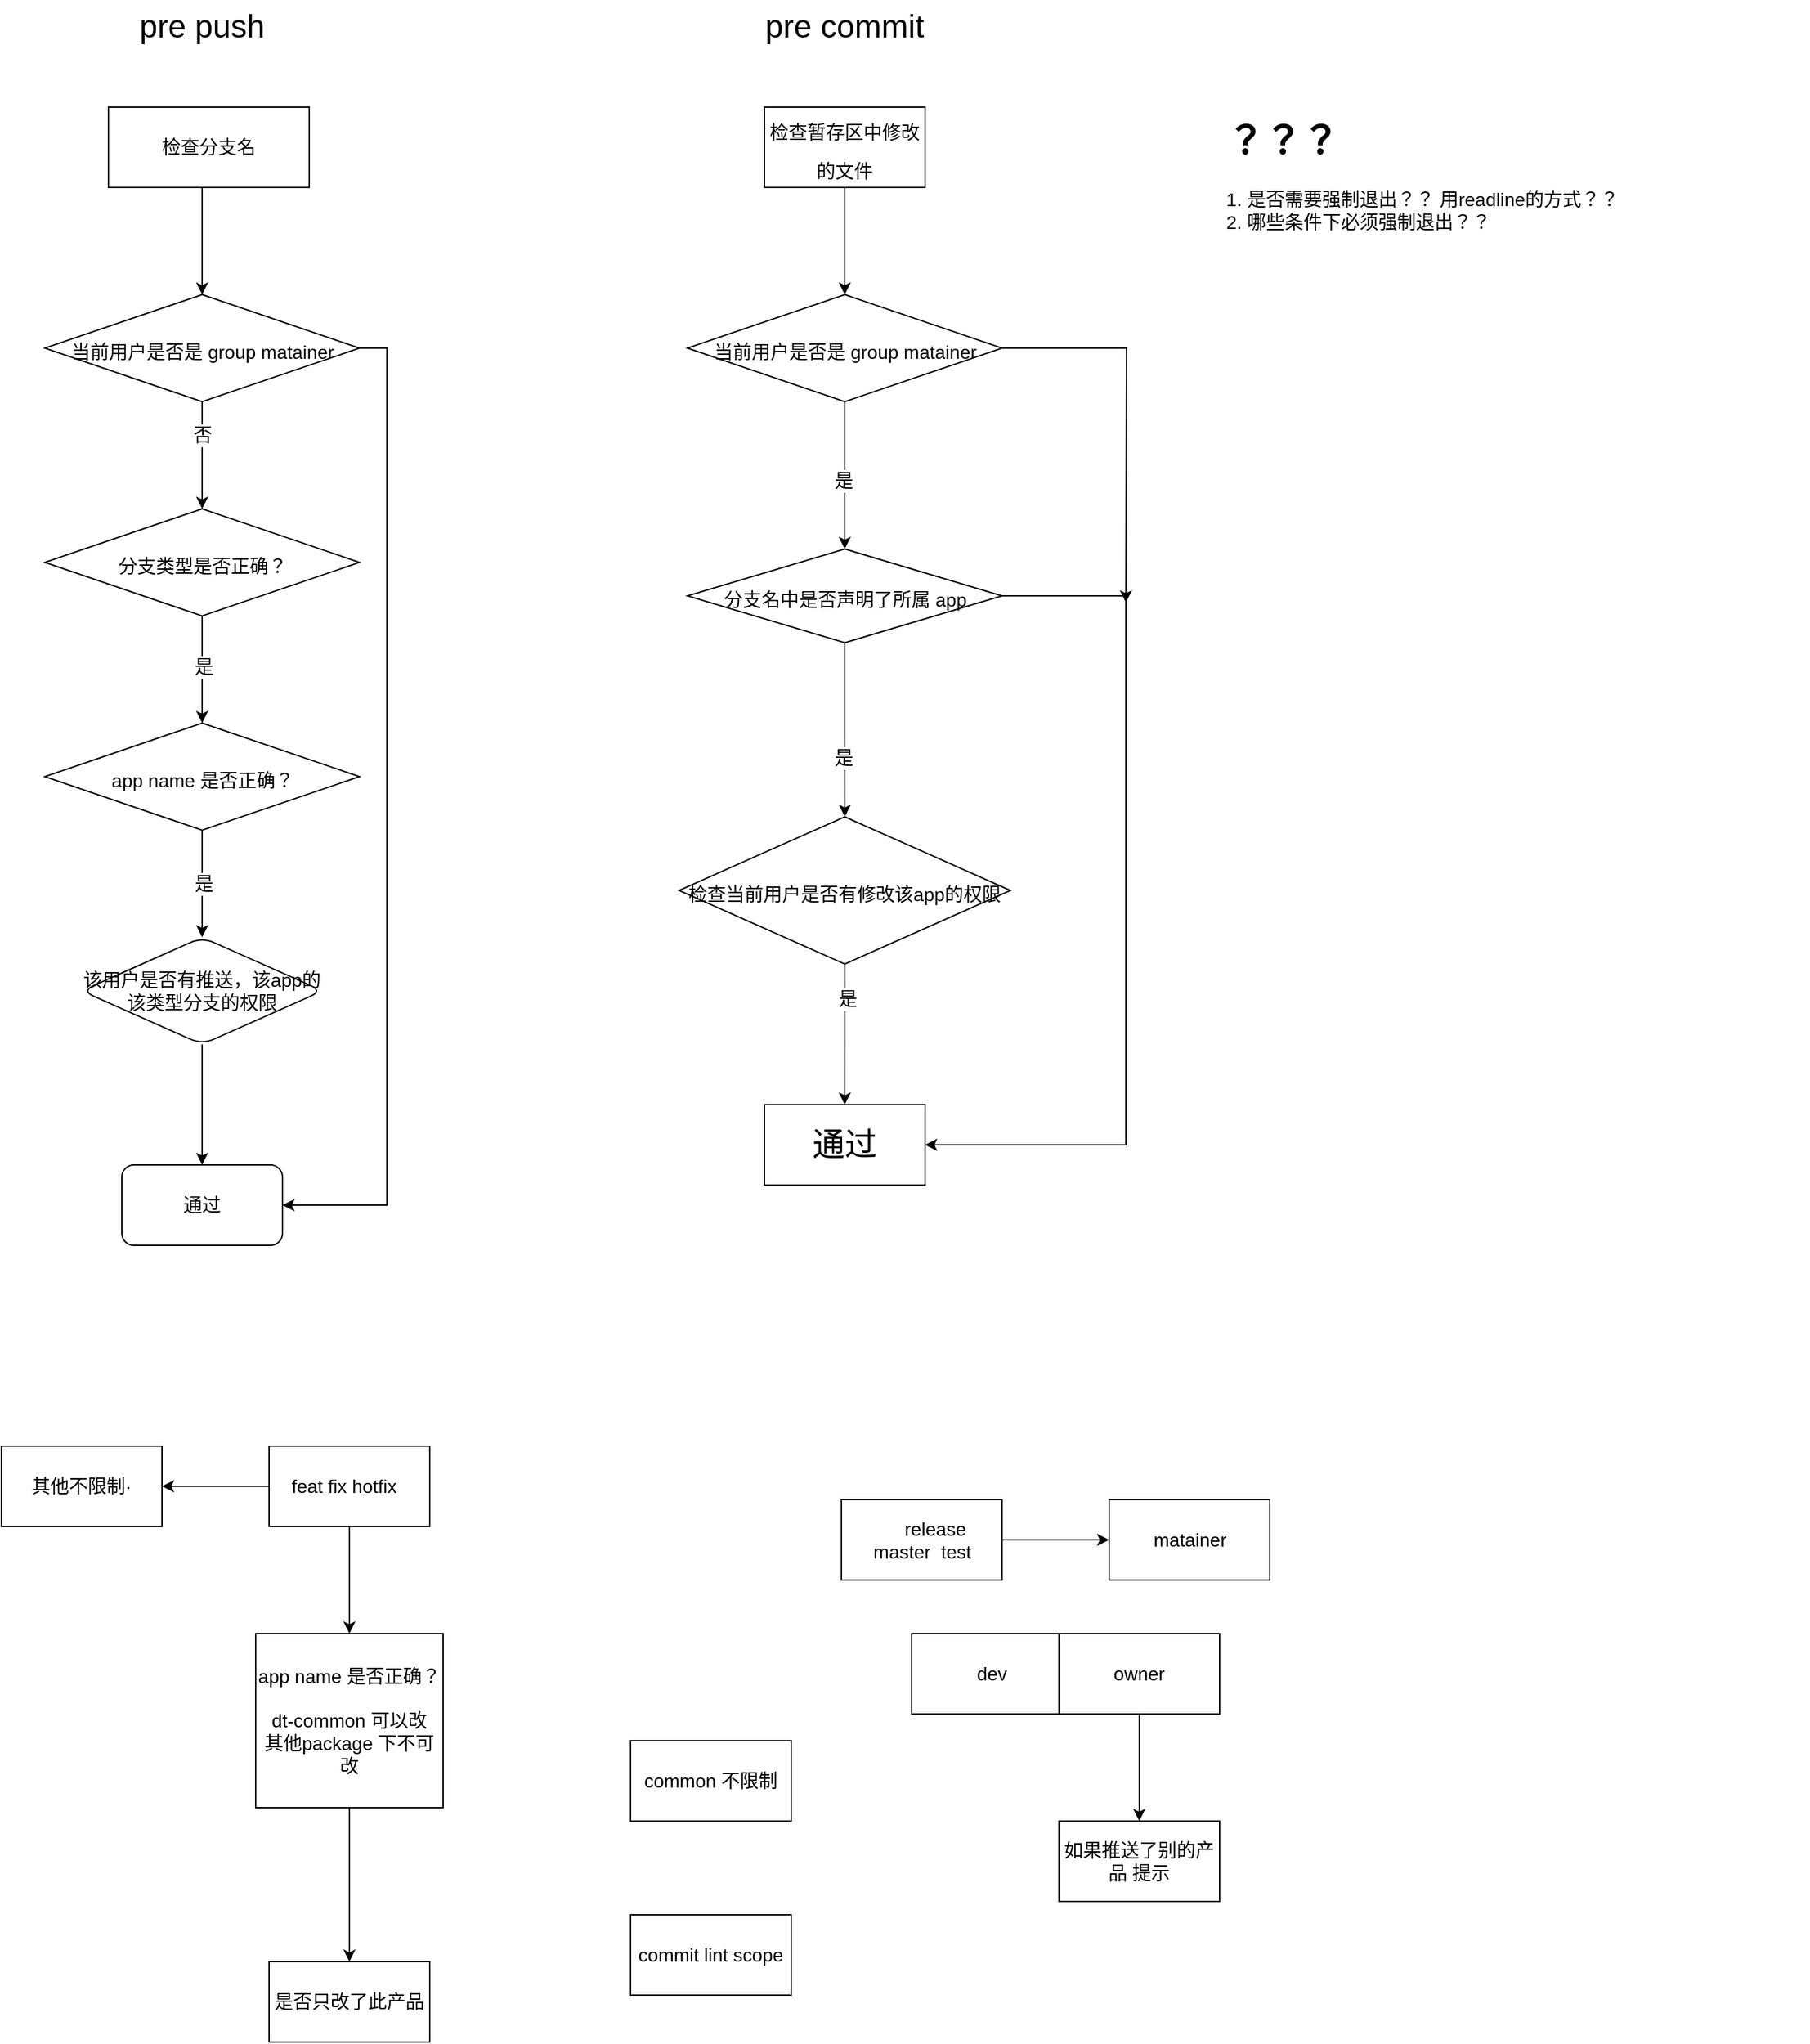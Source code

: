 <mxfile version="16.0.2" type="device"><diagram id="ONp-gu_ZrbFEB07CaUsN" name="第 1 页"><mxGraphModel dx="1186" dy="672" grid="1" gridSize="10" guides="1" tooltips="1" connect="1" arrows="1" fold="1" page="1" pageScale="1" pageWidth="1169" pageHeight="1654" math="0" shadow="0"><root><mxCell id="0"/><mxCell id="1" parent="0"/><mxCell id="fOLJIGfRf8mkVfYz969w-5" value="" style="edgeStyle=orthogonalEdgeStyle;rounded=0;orthogonalLoop=1;jettySize=auto;html=1;fontSize=24;" edge="1" parent="1"><mxGeometry relative="1" as="geometry"><mxPoint x="160" y="180" as="sourcePoint"/><mxPoint x="160" y="260" as="targetPoint"/></mxGeometry></mxCell><mxCell id="fOLJIGfRf8mkVfYz969w-2" value="&lt;font style=&quot;font-size: 24px&quot;&gt;pre push&lt;/font&gt;" style="text;html=1;strokeColor=none;fillColor=none;align=center;verticalAlign=middle;whiteSpace=wrap;rounded=0;" vertex="1" parent="1"><mxGeometry x="80" y="40" width="160" height="40" as="geometry"/></mxCell><mxCell id="fOLJIGfRf8mkVfYz969w-8" value="" style="edgeStyle=orthogonalEdgeStyle;rounded=0;orthogonalLoop=1;jettySize=auto;html=1;fontSize=14;" edge="1" parent="1" source="fOLJIGfRf8mkVfYz969w-6" target="fOLJIGfRf8mkVfYz969w-7"><mxGeometry relative="1" as="geometry"/></mxCell><mxCell id="fOLJIGfRf8mkVfYz969w-9" value="否" style="edgeLabel;html=1;align=center;verticalAlign=middle;resizable=0;points=[];fontSize=14;" vertex="1" connectable="0" parent="fOLJIGfRf8mkVfYz969w-8"><mxGeometry x="-0.375" relative="1" as="geometry"><mxPoint as="offset"/></mxGeometry></mxCell><mxCell id="fOLJIGfRf8mkVfYz969w-19" value="" style="edgeStyle=orthogonalEdgeStyle;rounded=0;orthogonalLoop=1;jettySize=auto;html=1;fontSize=14;entryX=1;entryY=0.5;entryDx=0;entryDy=0;" edge="1" parent="1" source="fOLJIGfRf8mkVfYz969w-6" target="fOLJIGfRf8mkVfYz969w-29"><mxGeometry relative="1" as="geometry"><mxPoint x="220" y="880" as="targetPoint"/><Array as="points"><mxPoint x="298" y="300"/><mxPoint x="298" y="940"/></Array></mxGeometry></mxCell><mxCell id="fOLJIGfRf8mkVfYz969w-6" value="&lt;font style=&quot;font-size: 14px&quot;&gt;当前用户是否是 group matainer&lt;/font&gt;" style="rhombus;whiteSpace=wrap;html=1;fontSize=24;" vertex="1" parent="1"><mxGeometry x="42.5" y="260" width="235" height="80" as="geometry"/></mxCell><mxCell id="fOLJIGfRf8mkVfYz969w-11" value="" style="edgeStyle=orthogonalEdgeStyle;rounded=0;orthogonalLoop=1;jettySize=auto;html=1;fontSize=14;" edge="1" parent="1" source="fOLJIGfRf8mkVfYz969w-7" target="fOLJIGfRf8mkVfYz969w-10"><mxGeometry relative="1" as="geometry"/></mxCell><mxCell id="fOLJIGfRf8mkVfYz969w-12" value="是" style="edgeLabel;html=1;align=center;verticalAlign=middle;resizable=0;points=[];fontSize=14;" vertex="1" connectable="0" parent="fOLJIGfRf8mkVfYz969w-11"><mxGeometry x="-0.05" y="1" relative="1" as="geometry"><mxPoint as="offset"/></mxGeometry></mxCell><mxCell id="fOLJIGfRf8mkVfYz969w-7" value="&lt;font style=&quot;font-size: 14px&quot;&gt;分支类型是否正确？&lt;/font&gt;" style="rhombus;whiteSpace=wrap;html=1;fontSize=24;" vertex="1" parent="1"><mxGeometry x="42.5" y="420" width="235" height="80" as="geometry"/></mxCell><mxCell id="fOLJIGfRf8mkVfYz969w-14" value="是" style="edgeStyle=orthogonalEdgeStyle;rounded=0;orthogonalLoop=1;jettySize=auto;html=1;fontSize=14;" edge="1" parent="1" source="fOLJIGfRf8mkVfYz969w-10"><mxGeometry relative="1" as="geometry"><mxPoint x="160" y="740" as="targetPoint"/></mxGeometry></mxCell><mxCell id="fOLJIGfRf8mkVfYz969w-10" value="&lt;span style=&quot;font-size: 14px&quot;&gt;app name 是否正确？&lt;/span&gt;" style="rhombus;whiteSpace=wrap;html=1;fontSize=24;" vertex="1" parent="1"><mxGeometry x="42.5" y="580" width="235" height="80" as="geometry"/></mxCell><mxCell id="fOLJIGfRf8mkVfYz969w-23" value="检查分支名" style="whiteSpace=wrap;html=1;fontSize=14;" vertex="1" parent="1"><mxGeometry x="90" y="120" width="150" height="60" as="geometry"/></mxCell><mxCell id="fOLJIGfRf8mkVfYz969w-30" value="" style="edgeStyle=orthogonalEdgeStyle;rounded=0;orthogonalLoop=1;jettySize=auto;html=1;fontSize=14;" edge="1" parent="1" source="fOLJIGfRf8mkVfYz969w-24" target="fOLJIGfRf8mkVfYz969w-29"><mxGeometry relative="1" as="geometry"/></mxCell><mxCell id="fOLJIGfRf8mkVfYz969w-24" value="该用户是否有推送，该app的该类型分支的权限" style="rhombus;whiteSpace=wrap;html=1;fontSize=14;rounded=1;" vertex="1" parent="1"><mxGeometry x="70" y="740" width="180" height="80" as="geometry"/></mxCell><mxCell id="fOLJIGfRf8mkVfYz969w-29" value="通过" style="whiteSpace=wrap;html=1;fontSize=14;rounded=1;" vertex="1" parent="1"><mxGeometry x="100" y="910" width="120" height="60" as="geometry"/></mxCell><mxCell id="fOLJIGfRf8mkVfYz969w-32" value="&lt;font style=&quot;font-size: 24px&quot;&gt;pre commit&lt;/font&gt;" style="text;html=1;strokeColor=none;fillColor=none;align=center;verticalAlign=middle;whiteSpace=wrap;rounded=0;" vertex="1" parent="1"><mxGeometry x="560" y="40" width="160" height="40" as="geometry"/></mxCell><mxCell id="fOLJIGfRf8mkVfYz969w-35" value="" style="edgeStyle=orthogonalEdgeStyle;rounded=0;orthogonalLoop=1;jettySize=auto;html=1;fontSize=14;" edge="1" parent="1" source="fOLJIGfRf8mkVfYz969w-33"><mxGeometry relative="1" as="geometry"><mxPoint x="640" y="260" as="targetPoint"/></mxGeometry></mxCell><mxCell id="fOLJIGfRf8mkVfYz969w-33" value="&lt;font style=&quot;font-size: 14px&quot;&gt;检查暂存区中修改的文件&lt;/font&gt;" style="whiteSpace=wrap;html=1;fontSize=24;" vertex="1" parent="1"><mxGeometry x="580" y="120" width="120" height="60" as="geometry"/></mxCell><mxCell id="fOLJIGfRf8mkVfYz969w-62" value="" style="edgeStyle=orthogonalEdgeStyle;rounded=0;orthogonalLoop=1;jettySize=auto;html=1;fontSize=14;" edge="1" parent="1" source="fOLJIGfRf8mkVfYz969w-37"><mxGeometry relative="1" as="geometry"><mxPoint x="850" y="490" as="targetPoint"/></mxGeometry></mxCell><mxCell id="fOLJIGfRf8mkVfYz969w-37" value="&lt;font style=&quot;font-size: 14px&quot;&gt;当前用户是否是 group matainer&lt;/font&gt;" style="rhombus;whiteSpace=wrap;html=1;fontSize=24;" vertex="1" parent="1"><mxGeometry x="522.5" y="260" width="235" height="80" as="geometry"/></mxCell><mxCell id="fOLJIGfRf8mkVfYz969w-45" value="" style="edgeStyle=orthogonalEdgeStyle;rounded=0;orthogonalLoop=1;jettySize=auto;html=1;fontSize=14;exitX=0.5;exitY=1;exitDx=0;exitDy=0;" edge="1" parent="1" source="fOLJIGfRf8mkVfYz969w-37" target="fOLJIGfRf8mkVfYz969w-44"><mxGeometry relative="1" as="geometry"><mxPoint x="632.88" y="410" as="sourcePoint"/></mxGeometry></mxCell><mxCell id="fOLJIGfRf8mkVfYz969w-46" value="是" style="edgeLabel;html=1;align=center;verticalAlign=middle;resizable=0;points=[];fontSize=14;" vertex="1" connectable="0" parent="fOLJIGfRf8mkVfYz969w-45"><mxGeometry x="0.075" y="-1" relative="1" as="geometry"><mxPoint as="offset"/></mxGeometry></mxCell><mxCell id="fOLJIGfRf8mkVfYz969w-48" value="" style="edgeStyle=orthogonalEdgeStyle;rounded=0;orthogonalLoop=1;jettySize=auto;html=1;fontSize=14;" edge="1" parent="1" source="fOLJIGfRf8mkVfYz969w-44" target="fOLJIGfRf8mkVfYz969w-47"><mxGeometry relative="1" as="geometry"/></mxCell><mxCell id="fOLJIGfRf8mkVfYz969w-54" value="是" style="edgeLabel;html=1;align=center;verticalAlign=middle;resizable=0;points=[];fontSize=14;" vertex="1" connectable="0" parent="fOLJIGfRf8mkVfYz969w-48"><mxGeometry x="0.325" y="-1" relative="1" as="geometry"><mxPoint as="offset"/></mxGeometry></mxCell><mxCell id="fOLJIGfRf8mkVfYz969w-60" value="" style="edgeStyle=orthogonalEdgeStyle;rounded=0;orthogonalLoop=1;jettySize=auto;html=1;fontSize=14;entryX=1;entryY=0.5;entryDx=0;entryDy=0;exitX=1;exitY=0.5;exitDx=0;exitDy=0;" edge="1" parent="1" source="fOLJIGfRf8mkVfYz969w-44" target="fOLJIGfRf8mkVfYz969w-51"><mxGeometry relative="1" as="geometry"><mxPoint x="880" y="850" as="targetPoint"/><Array as="points"><mxPoint x="850" y="485"/><mxPoint x="850" y="895"/></Array></mxGeometry></mxCell><mxCell id="fOLJIGfRf8mkVfYz969w-44" value="&lt;span style=&quot;font-size: 14px&quot;&gt;分支名中是否声明了所属 app&lt;/span&gt;" style="rhombus;whiteSpace=wrap;html=1;fontSize=24;" vertex="1" parent="1"><mxGeometry x="522.5" y="450" width="235" height="70" as="geometry"/></mxCell><mxCell id="fOLJIGfRf8mkVfYz969w-52" value="" style="edgeStyle=orthogonalEdgeStyle;rounded=0;orthogonalLoop=1;jettySize=auto;html=1;fontSize=14;" edge="1" parent="1" source="fOLJIGfRf8mkVfYz969w-47" target="fOLJIGfRf8mkVfYz969w-51"><mxGeometry relative="1" as="geometry"/></mxCell><mxCell id="fOLJIGfRf8mkVfYz969w-53" value="是" style="edgeLabel;html=1;align=center;verticalAlign=middle;resizable=0;points=[];fontSize=14;" vertex="1" connectable="0" parent="fOLJIGfRf8mkVfYz969w-52"><mxGeometry x="-0.505" y="2" relative="1" as="geometry"><mxPoint as="offset"/></mxGeometry></mxCell><mxCell id="fOLJIGfRf8mkVfYz969w-47" value="&lt;span style=&quot;font-size: 14px&quot;&gt;检查当前用户是否有修改该app的权限&lt;/span&gt;" style="rhombus;whiteSpace=wrap;html=1;fontSize=24;" vertex="1" parent="1"><mxGeometry x="516.25" y="650" width="247.5" height="110" as="geometry"/></mxCell><mxCell id="fOLJIGfRf8mkVfYz969w-51" value="通过" style="whiteSpace=wrap;html=1;fontSize=24;" vertex="1" parent="1"><mxGeometry x="580" y="865" width="120" height="60" as="geometry"/></mxCell><mxCell id="fOLJIGfRf8mkVfYz969w-66" value="&lt;h1&gt;？？？&lt;/h1&gt;&lt;div&gt;1. 是否需要强制退出？？ 用readline的方式？？&lt;/div&gt;&lt;div&gt;2. 哪些条件下必须强制退出？？&lt;/div&gt;&lt;div&gt;&lt;br&gt;&lt;/div&gt;" style="text;html=1;strokeColor=none;fillColor=none;spacing=5;spacingTop=-20;whiteSpace=wrap;overflow=hidden;rounded=0;fontSize=14;" vertex="1" parent="1"><mxGeometry x="920" y="120" width="440" height="220" as="geometry"/></mxCell><mxCell id="fOLJIGfRf8mkVfYz969w-76" value="" style="edgeStyle=orthogonalEdgeStyle;rounded=0;orthogonalLoop=1;jettySize=auto;html=1;fontSize=14;" edge="1" parent="1" source="fOLJIGfRf8mkVfYz969w-74" target="fOLJIGfRf8mkVfYz969w-75"><mxGeometry relative="1" as="geometry"/></mxCell><mxCell id="fOLJIGfRf8mkVfYz969w-80" value="" style="edgeStyle=orthogonalEdgeStyle;rounded=0;orthogonalLoop=1;jettySize=auto;html=1;fontSize=14;" edge="1" parent="1" source="fOLJIGfRf8mkVfYz969w-74" target="fOLJIGfRf8mkVfYz969w-79"><mxGeometry relative="1" as="geometry"/></mxCell><mxCell id="fOLJIGfRf8mkVfYz969w-74" value="feat fix hotfix&amp;nbsp;&amp;nbsp;" style="whiteSpace=wrap;html=1;fontSize=14;" vertex="1" parent="1"><mxGeometry x="210" y="1120" width="120" height="60" as="geometry"/></mxCell><mxCell id="fOLJIGfRf8mkVfYz969w-78" value="" style="edgeStyle=orthogonalEdgeStyle;rounded=0;orthogonalLoop=1;jettySize=auto;html=1;fontSize=14;" edge="1" parent="1" source="fOLJIGfRf8mkVfYz969w-75" target="fOLJIGfRf8mkVfYz969w-77"><mxGeometry relative="1" as="geometry"/></mxCell><mxCell id="fOLJIGfRf8mkVfYz969w-75" value="app name 是否正确？&lt;br&gt;&lt;br&gt;dt-common 可以改&lt;br&gt;其他package 下不可改" style="whiteSpace=wrap;html=1;fontSize=14;" vertex="1" parent="1"><mxGeometry x="200" y="1260" width="140" height="130" as="geometry"/></mxCell><mxCell id="fOLJIGfRf8mkVfYz969w-77" value="是否只改了此产品" style="whiteSpace=wrap;html=1;fontSize=14;" vertex="1" parent="1"><mxGeometry x="210" y="1505" width="120" height="60" as="geometry"/></mxCell><mxCell id="fOLJIGfRf8mkVfYz969w-79" value="其他不限制·" style="whiteSpace=wrap;html=1;fontSize=14;" vertex="1" parent="1"><mxGeometry x="10" y="1120" width="120" height="60" as="geometry"/></mxCell><mxCell id="fOLJIGfRf8mkVfYz969w-84" value="" style="edgeStyle=orthogonalEdgeStyle;rounded=0;orthogonalLoop=1;jettySize=auto;html=1;fontSize=14;" edge="1" parent="1" source="fOLJIGfRf8mkVfYz969w-81" target="fOLJIGfRf8mkVfYz969w-83"><mxGeometry relative="1" as="geometry"/></mxCell><mxCell id="fOLJIGfRf8mkVfYz969w-81" value="&amp;nbsp; &amp;nbsp; &amp;nbsp; release&amp;nbsp; master&amp;nbsp; test" style="whiteSpace=wrap;html=1;fontSize=14;" vertex="1" parent="1"><mxGeometry x="637.5" y="1160" width="120" height="60" as="geometry"/></mxCell><mxCell id="fOLJIGfRf8mkVfYz969w-82" value="&lt;span&gt;&amp;nbsp; &amp;nbsp;dev&amp;nbsp; &amp;nbsp;&lt;/span&gt;" style="whiteSpace=wrap;html=1;fontSize=14;" vertex="1" parent="1"><mxGeometry x="690" y="1260" width="120" height="60" as="geometry"/></mxCell><mxCell id="fOLJIGfRf8mkVfYz969w-83" value="matainer" style="whiteSpace=wrap;html=1;fontSize=14;" vertex="1" parent="1"><mxGeometry x="837.5" y="1160" width="120" height="60" as="geometry"/></mxCell><mxCell id="fOLJIGfRf8mkVfYz969w-87" value="" style="edgeStyle=orthogonalEdgeStyle;rounded=0;orthogonalLoop=1;jettySize=auto;html=1;fontSize=14;" edge="1" parent="1" source="fOLJIGfRf8mkVfYz969w-85" target="fOLJIGfRf8mkVfYz969w-86"><mxGeometry relative="1" as="geometry"/></mxCell><mxCell id="fOLJIGfRf8mkVfYz969w-85" value="owner" style="whiteSpace=wrap;html=1;fontSize=14;" vertex="1" parent="1"><mxGeometry x="800" y="1260" width="120" height="60" as="geometry"/></mxCell><mxCell id="fOLJIGfRf8mkVfYz969w-86" value="如果推送了别的产品 提示" style="whiteSpace=wrap;html=1;fontSize=14;" vertex="1" parent="1"><mxGeometry x="800" y="1400" width="120" height="60" as="geometry"/></mxCell><mxCell id="fOLJIGfRf8mkVfYz969w-89" value="commit lint scope" style="whiteSpace=wrap;html=1;fontSize=14;" vertex="1" parent="1"><mxGeometry x="480" y="1470" width="120" height="60" as="geometry"/></mxCell><mxCell id="fOLJIGfRf8mkVfYz969w-90" value="common 不限制" style="whiteSpace=wrap;html=1;fontSize=14;" vertex="1" parent="1"><mxGeometry x="480" y="1340" width="120" height="60" as="geometry"/></mxCell></root></mxGraphModel></diagram></mxfile>